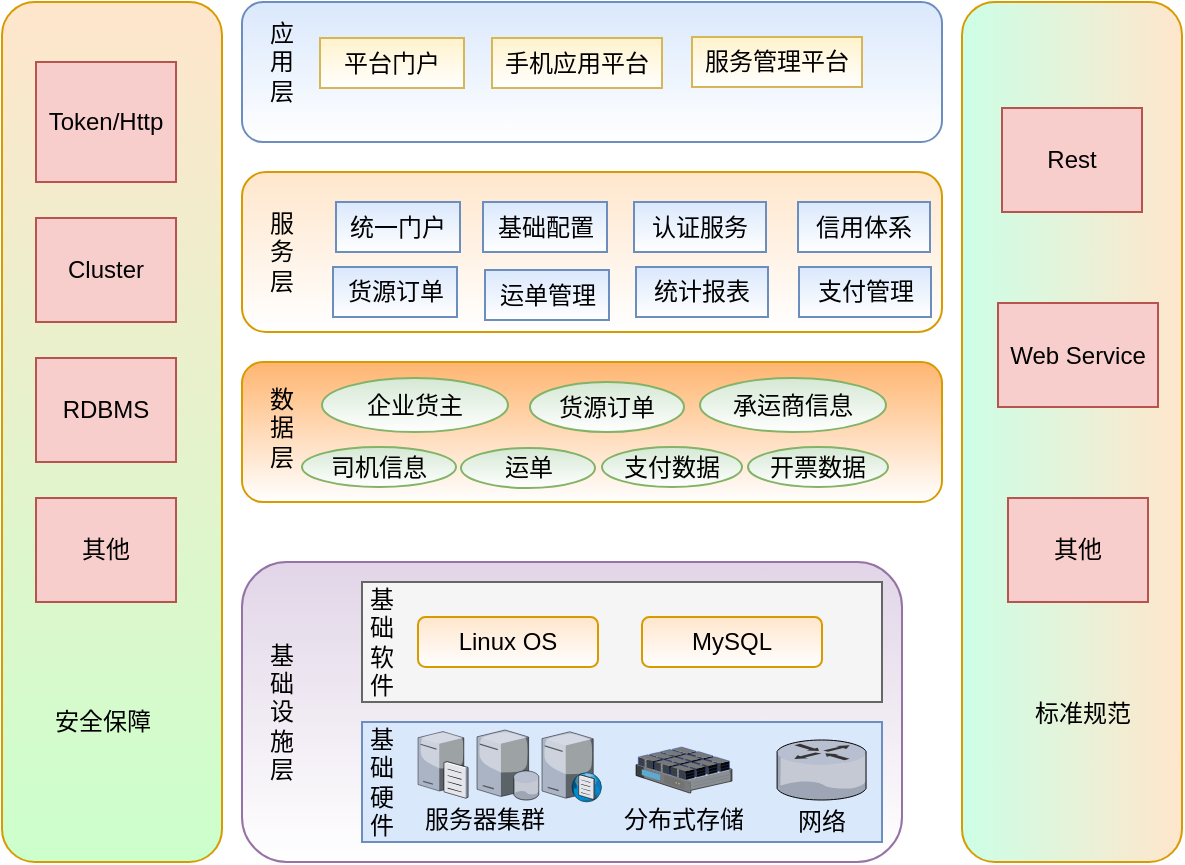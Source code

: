 <mxfile version="12.3.2" type="github" pages="1">
  <diagram id="_nJWSW1GeGvKb51VGCQV" name="第 1 页">
    <mxGraphModel dx="1306" dy="463" grid="1" gridSize="10" guides="1" tooltips="1" connect="1" arrows="1" fold="1" page="1" pageScale="1" pageWidth="827" pageHeight="1169" math="0" shadow="0">
      <root>
        <mxCell id="0"/>
        <mxCell id="1" parent="0"/>
        <mxCell id="FEzbrlHWn4osAoL8CdlV-1" value="" style="rounded=1;whiteSpace=wrap;html=1;direction=south;fillColor=#ffe6cc;strokeColor=#d79b00;gradientColor=#CCFFCC;gradientDirection=east;" parent="1" vertex="1">
          <mxGeometry x="160" y="40" width="110" height="430" as="geometry"/>
        </mxCell>
        <mxCell id="FEzbrlHWn4osAoL8CdlV-2" value="" style="rounded=1;whiteSpace=wrap;html=1;direction=south;fillColor=#ffe6cc;strokeColor=#d79b00;gradientColor=#CCFFE6;" parent="1" vertex="1">
          <mxGeometry x="640" y="40" width="110" height="430" as="geometry"/>
        </mxCell>
        <mxCell id="FEzbrlHWn4osAoL8CdlV-3" value="" style="rounded=1;whiteSpace=wrap;html=1;fillColor=#dae8fc;strokeColor=#6c8ebf;gradientColor=#ffffff;" parent="1" vertex="1">
          <mxGeometry x="280" y="40" width="350" height="70" as="geometry"/>
        </mxCell>
        <mxCell id="FEzbrlHWn4osAoL8CdlV-4" value="" style="rounded=1;whiteSpace=wrap;html=1;fillColor=#e1d5e7;strokeColor=#9673a6;gradientColor=#ffffff;" parent="1" vertex="1">
          <mxGeometry x="280" y="320" width="330" height="150" as="geometry"/>
        </mxCell>
        <mxCell id="FEzbrlHWn4osAoL8CdlV-5" value="" style="rounded=1;whiteSpace=wrap;html=1;fillColor=#FFB570;strokeColor=#d79b00;gradientColor=#ffffff;" parent="1" vertex="1">
          <mxGeometry x="280" y="220" width="350" height="70" as="geometry"/>
        </mxCell>
        <mxCell id="FEzbrlHWn4osAoL8CdlV-6" value="" style="rounded=1;whiteSpace=wrap;html=1;fillColor=#ffe6cc;strokeColor=#d79b00;gradientColor=#ffffff;" parent="1" vertex="1">
          <mxGeometry x="280" y="125" width="350" height="80" as="geometry"/>
        </mxCell>
        <mxCell id="FEzbrlHWn4osAoL8CdlV-7" value="应用层" style="text;html=1;strokeColor=none;fillColor=none;align=center;verticalAlign=middle;whiteSpace=wrap;rounded=0;direction=south;" parent="1" vertex="1">
          <mxGeometry x="290" y="50" width="20" height="40" as="geometry"/>
        </mxCell>
        <mxCell id="FEzbrlHWn4osAoL8CdlV-8" value="服务层" style="text;html=1;strokeColor=none;fillColor=none;align=center;verticalAlign=middle;whiteSpace=wrap;rounded=0;direction=south;" parent="1" vertex="1">
          <mxGeometry x="290" y="145" width="20" height="40" as="geometry"/>
        </mxCell>
        <mxCell id="FEzbrlHWn4osAoL8CdlV-9" value="数据层" style="text;html=1;strokeColor=none;fillColor=none;align=center;verticalAlign=middle;whiteSpace=wrap;rounded=0;direction=south;" parent="1" vertex="1">
          <mxGeometry x="290" y="232.5" width="20" height="40" as="geometry"/>
        </mxCell>
        <mxCell id="FEzbrlHWn4osAoL8CdlV-11" value="基础设施层" style="text;html=1;strokeColor=none;fillColor=none;align=center;verticalAlign=middle;whiteSpace=wrap;rounded=0;direction=south;" parent="1" vertex="1">
          <mxGeometry x="290" y="375" width="20" height="40" as="geometry"/>
        </mxCell>
        <mxCell id="FEzbrlHWn4osAoL8CdlV-12" value="" style="rounded=0;whiteSpace=wrap;html=1;fillColor=#f5f5f5;strokeColor=#666666;fontColor=#333333;" parent="1" vertex="1">
          <mxGeometry x="340" y="330" width="260" height="60" as="geometry"/>
        </mxCell>
        <mxCell id="FEzbrlHWn4osAoL8CdlV-13" value="" style="rounded=0;whiteSpace=wrap;html=1;fillColor=#dae8fc;strokeColor=#6c8ebf;" parent="1" vertex="1">
          <mxGeometry x="340" y="400" width="260" height="60" as="geometry"/>
        </mxCell>
        <mxCell id="FEzbrlHWn4osAoL8CdlV-14" value="基础软件" style="text;html=1;strokeColor=none;fillColor=none;align=center;verticalAlign=middle;whiteSpace=wrap;rounded=0;direction=south;" parent="1" vertex="1">
          <mxGeometry x="340" y="340" width="20" height="40" as="geometry"/>
        </mxCell>
        <mxCell id="FEzbrlHWn4osAoL8CdlV-15" value="Linux OS" style="rounded=1;whiteSpace=wrap;html=1;fillColor=#ffe6cc;strokeColor=#d79b00;gradientColor=#ffffff;" parent="1" vertex="1">
          <mxGeometry x="368" y="347.5" width="90" height="25" as="geometry"/>
        </mxCell>
        <mxCell id="FEzbrlHWn4osAoL8CdlV-16" value="MySQL" style="rounded=1;whiteSpace=wrap;html=1;fillColor=#ffe6cc;strokeColor=#d79b00;gradientColor=#ffffff;" parent="1" vertex="1">
          <mxGeometry x="480" y="347.5" width="90" height="25" as="geometry"/>
        </mxCell>
        <mxCell id="FEzbrlHWn4osAoL8CdlV-17" value="基础硬件" style="text;html=1;strokeColor=none;fillColor=none;align=center;verticalAlign=middle;whiteSpace=wrap;rounded=0;direction=south;" parent="1" vertex="1">
          <mxGeometry x="340" y="410" width="20" height="40" as="geometry"/>
        </mxCell>
        <mxCell id="FEzbrlHWn4osAoL8CdlV-18" value="" style="verticalLabelPosition=bottom;aspect=fixed;html=1;verticalAlign=top;strokeColor=none;align=center;outlineConnect=0;shape=mxgraph.citrix.file_server;" parent="1" vertex="1">
          <mxGeometry x="368" y="404" width="25" height="34" as="geometry"/>
        </mxCell>
        <mxCell id="FEzbrlHWn4osAoL8CdlV-19" value="" style="verticalLabelPosition=bottom;aspect=fixed;html=1;verticalAlign=top;strokeColor=none;align=center;outlineConnect=0;shape=mxgraph.citrix.database_server;" parent="1" vertex="1">
          <mxGeometry x="397.5" y="404" width="31" height="35" as="geometry"/>
        </mxCell>
        <mxCell id="FEzbrlHWn4osAoL8CdlV-21" value="" style="verticalLabelPosition=bottom;aspect=fixed;html=1;verticalAlign=top;strokeColor=none;align=center;outlineConnect=0;shape=mxgraph.citrix.dns_server;" parent="1" vertex="1">
          <mxGeometry x="430" y="404" width="30" height="36" as="geometry"/>
        </mxCell>
        <mxCell id="FEzbrlHWn4osAoL8CdlV-22" value="服务器集群" style="text;html=1;strokeColor=none;fillColor=none;align=center;verticalAlign=middle;whiteSpace=wrap;rounded=0;" parent="1" vertex="1">
          <mxGeometry x="368" y="439" width="67" height="20" as="geometry"/>
        </mxCell>
        <mxCell id="FEzbrlHWn4osAoL8CdlV-23" value="" style="verticalLabelPosition=bottom;aspect=fixed;html=1;verticalAlign=top;strokeColor=none;align=center;outlineConnect=0;shape=mxgraph.citrix.router;fillColor=#FFFFFF;" parent="1" vertex="1">
          <mxGeometry x="547.5" y="409" width="45" height="30" as="geometry"/>
        </mxCell>
        <mxCell id="FEzbrlHWn4osAoL8CdlV-24" value="" style="verticalLabelPosition=bottom;aspect=fixed;html=1;verticalAlign=top;strokeColor=none;align=center;outlineConnect=0;shape=mxgraph.citrix.netscaler_sdx;" parent="1" vertex="1">
          <mxGeometry x="477" y="412.5" width="48" height="23" as="geometry"/>
        </mxCell>
        <mxCell id="FEzbrlHWn4osAoL8CdlV-25" value="分布式存储" style="text;html=1;strokeColor=none;fillColor=none;align=center;verticalAlign=middle;whiteSpace=wrap;rounded=0;" parent="1" vertex="1">
          <mxGeometry x="469" y="439" width="64" height="20" as="geometry"/>
        </mxCell>
        <mxCell id="FEzbrlHWn4osAoL8CdlV-26" value="网络" style="text;html=1;strokeColor=none;fillColor=none;align=center;verticalAlign=middle;whiteSpace=wrap;rounded=0;" parent="1" vertex="1">
          <mxGeometry x="538" y="440" width="64" height="20" as="geometry"/>
        </mxCell>
        <mxCell id="FEzbrlHWn4osAoL8CdlV-27" value="企业货主" style="ellipse;whiteSpace=wrap;html=1;fillColor=#d5e8d4;strokeColor=#82b366;gradientColor=#ffffff;" parent="1" vertex="1">
          <mxGeometry x="320" y="228" width="93" height="27" as="geometry"/>
        </mxCell>
        <mxCell id="FEzbrlHWn4osAoL8CdlV-28" value="货源订单" style="ellipse;whiteSpace=wrap;html=1;fillColor=#d5e8d4;strokeColor=#82b366;gradientColor=#ffffff;" parent="1" vertex="1">
          <mxGeometry x="424" y="230" width="77" height="25" as="geometry"/>
        </mxCell>
        <mxCell id="FEzbrlHWn4osAoL8CdlV-29" value="承运商信息" style="ellipse;whiteSpace=wrap;html=1;fillColor=#d5e8d4;strokeColor=#82b366;gradientColor=#ffffff;" parent="1" vertex="1">
          <mxGeometry x="509" y="228" width="93" height="27" as="geometry"/>
        </mxCell>
        <mxCell id="FEzbrlHWn4osAoL8CdlV-30" value="司机信息" style="ellipse;whiteSpace=wrap;html=1;fillColor=#d5e8d4;strokeColor=#82b366;gradientColor=#ffffff;" parent="1" vertex="1">
          <mxGeometry x="310" y="262.5" width="77" height="20" as="geometry"/>
        </mxCell>
        <mxCell id="FEzbrlHWn4osAoL8CdlV-31" value="运单" style="ellipse;whiteSpace=wrap;html=1;fillColor=#d5e8d4;strokeColor=#82b366;gradientColor=#ffffff;" parent="1" vertex="1">
          <mxGeometry x="389.5" y="263" width="67" height="20" as="geometry"/>
        </mxCell>
        <mxCell id="FEzbrlHWn4osAoL8CdlV-32" value="支付数据" style="ellipse;whiteSpace=wrap;html=1;fillColor=#d5e8d4;strokeColor=#82b366;gradientColor=#ffffff;" parent="1" vertex="1">
          <mxGeometry x="460" y="262.5" width="70" height="20" as="geometry"/>
        </mxCell>
        <mxCell id="FEzbrlHWn4osAoL8CdlV-33" value="开票数据" style="ellipse;whiteSpace=wrap;html=1;fillColor=#d5e8d4;strokeColor=#82b366;gradientColor=#ffffff;" parent="1" vertex="1">
          <mxGeometry x="533" y="262.5" width="70" height="20" as="geometry"/>
        </mxCell>
        <mxCell id="FEzbrlHWn4osAoL8CdlV-34" style="edgeStyle=orthogonalEdgeStyle;rounded=0;orthogonalLoop=1;jettySize=auto;html=1;exitX=0.5;exitY=1;exitDx=0;exitDy=0;" parent="1" source="FEzbrlHWn4osAoL8CdlV-31" target="FEzbrlHWn4osAoL8CdlV-31" edge="1">
          <mxGeometry relative="1" as="geometry"/>
        </mxCell>
        <mxCell id="FEzbrlHWn4osAoL8CdlV-37" value="统一门户" style="rounded=0;whiteSpace=wrap;html=1;fillColor=#dae8fc;strokeColor=#6c8ebf;gradientColor=#ffffff;" parent="1" vertex="1">
          <mxGeometry x="327" y="140" width="62" height="25" as="geometry"/>
        </mxCell>
        <mxCell id="FEzbrlHWn4osAoL8CdlV-38" value="基础配置" style="rounded=0;whiteSpace=wrap;html=1;fillColor=#dae8fc;strokeColor=#6c8ebf;gradientColor=#ffffff;" parent="1" vertex="1">
          <mxGeometry x="400.5" y="140" width="62" height="25" as="geometry"/>
        </mxCell>
        <mxCell id="FEzbrlHWn4osAoL8CdlV-39" value="认证服务" style="rounded=0;whiteSpace=wrap;html=1;fillColor=#dae8fc;strokeColor=#6c8ebf;gradientColor=#ffffff;" parent="1" vertex="1">
          <mxGeometry x="476" y="140" width="66" height="25" as="geometry"/>
        </mxCell>
        <mxCell id="FEzbrlHWn4osAoL8CdlV-40" value="货源订单" style="rounded=0;whiteSpace=wrap;html=1;fillColor=#dae8fc;strokeColor=#6c8ebf;gradientColor=#ffffff;" parent="1" vertex="1">
          <mxGeometry x="325.5" y="172.5" width="62" height="25" as="geometry"/>
        </mxCell>
        <mxCell id="FEzbrlHWn4osAoL8CdlV-41" value="运单管理" style="rounded=0;whiteSpace=wrap;html=1;fillColor=#dae8fc;strokeColor=#6c8ebf;gradientColor=#ffffff;" parent="1" vertex="1">
          <mxGeometry x="401.5" y="174" width="62" height="25" as="geometry"/>
        </mxCell>
        <mxCell id="FEzbrlHWn4osAoL8CdlV-42" value="统计报表" style="rounded=0;whiteSpace=wrap;html=1;fillColor=#dae8fc;strokeColor=#6c8ebf;gradientColor=#ffffff;" parent="1" vertex="1">
          <mxGeometry x="477" y="172.5" width="66" height="25" as="geometry"/>
        </mxCell>
        <mxCell id="FEzbrlHWn4osAoL8CdlV-43" value="平台门户" style="rounded=0;whiteSpace=wrap;html=1;fillColor=#fff2cc;strokeColor=#d6b656;gradientColor=#ffffff;" parent="1" vertex="1">
          <mxGeometry x="319" y="58" width="72" height="25" as="geometry"/>
        </mxCell>
        <mxCell id="FEzbrlHWn4osAoL8CdlV-44" value="手机应用平台" style="rounded=0;whiteSpace=wrap;html=1;fillColor=#fff2cc;strokeColor=#d6b656;gradientColor=#ffffff;" parent="1" vertex="1">
          <mxGeometry x="405" y="58" width="85" height="25" as="geometry"/>
        </mxCell>
        <mxCell id="FEzbrlHWn4osAoL8CdlV-45" value="服务管理平台" style="rounded=0;whiteSpace=wrap;html=1;fillColor=#fff2cc;strokeColor=#d6b656;gradientColor=#ffffff;" parent="1" vertex="1">
          <mxGeometry x="505" y="57.5" width="85" height="25" as="geometry"/>
        </mxCell>
        <mxCell id="FEzbrlHWn4osAoL8CdlV-46" value="Token/Http" style="rounded=0;whiteSpace=wrap;html=1;fillColor=#f8cecc;strokeColor=#b85450;" parent="1" vertex="1">
          <mxGeometry x="177" y="70" width="70" height="60" as="geometry"/>
        </mxCell>
        <mxCell id="FEzbrlHWn4osAoL8CdlV-47" value="Cluster" style="rounded=0;whiteSpace=wrap;html=1;fillColor=#f8cecc;strokeColor=#b85450;" parent="1" vertex="1">
          <mxGeometry x="177" y="148" width="70" height="52" as="geometry"/>
        </mxCell>
        <mxCell id="FEzbrlHWn4osAoL8CdlV-48" value="RDBMS" style="rounded=0;whiteSpace=wrap;html=1;fillColor=#f8cecc;strokeColor=#b85450;" parent="1" vertex="1">
          <mxGeometry x="177" y="218" width="70" height="52" as="geometry"/>
        </mxCell>
        <mxCell id="FEzbrlHWn4osAoL8CdlV-49" value="其他" style="rounded=0;whiteSpace=wrap;html=1;fillColor=#f8cecc;strokeColor=#b85450;" parent="1" vertex="1">
          <mxGeometry x="177" y="288" width="70" height="52" as="geometry"/>
        </mxCell>
        <mxCell id="FEzbrlHWn4osAoL8CdlV-50" value="安全保障" style="text;html=1;strokeColor=none;fillColor=none;align=center;verticalAlign=middle;whiteSpace=wrap;rounded=0;" parent="1" vertex="1">
          <mxGeometry x="182.5" y="390" width="55" height="20" as="geometry"/>
        </mxCell>
        <mxCell id="FEzbrlHWn4osAoL8CdlV-54" value="Rest" style="rounded=0;whiteSpace=wrap;html=1;fillColor=#f8cecc;strokeColor=#b85450;" parent="1" vertex="1">
          <mxGeometry x="660" y="93" width="70" height="52" as="geometry"/>
        </mxCell>
        <mxCell id="FEzbrlHWn4osAoL8CdlV-55" value="Web Service" style="rounded=0;whiteSpace=wrap;html=1;fillColor=#f8cecc;strokeColor=#b85450;" parent="1" vertex="1">
          <mxGeometry x="658" y="190.5" width="80" height="52" as="geometry"/>
        </mxCell>
        <mxCell id="FEzbrlHWn4osAoL8CdlV-58" value="其他" style="rounded=0;whiteSpace=wrap;html=1;fillColor=#f8cecc;strokeColor=#b85450;" parent="1" vertex="1">
          <mxGeometry x="663" y="288" width="70" height="52" as="geometry"/>
        </mxCell>
        <mxCell id="FEzbrlHWn4osAoL8CdlV-59" value="标准规范" style="text;html=1;strokeColor=none;fillColor=none;align=center;verticalAlign=middle;whiteSpace=wrap;rounded=0;" parent="1" vertex="1">
          <mxGeometry x="672.5" y="385.5" width="55" height="20" as="geometry"/>
        </mxCell>
        <mxCell id="wnMKmI8B12amfmSu3XHW-1" value="信用体系" style="rounded=0;whiteSpace=wrap;html=1;fillColor=#dae8fc;strokeColor=#6c8ebf;gradientColor=#ffffff;" vertex="1" parent="1">
          <mxGeometry x="558" y="140" width="66" height="25" as="geometry"/>
        </mxCell>
        <mxCell id="wnMKmI8B12amfmSu3XHW-2" value="支付管理" style="rounded=0;whiteSpace=wrap;html=1;fillColor=#dae8fc;strokeColor=#6c8ebf;gradientColor=#ffffff;" vertex="1" parent="1">
          <mxGeometry x="558.5" y="172.5" width="66" height="25" as="geometry"/>
        </mxCell>
      </root>
    </mxGraphModel>
  </diagram>
</mxfile>
